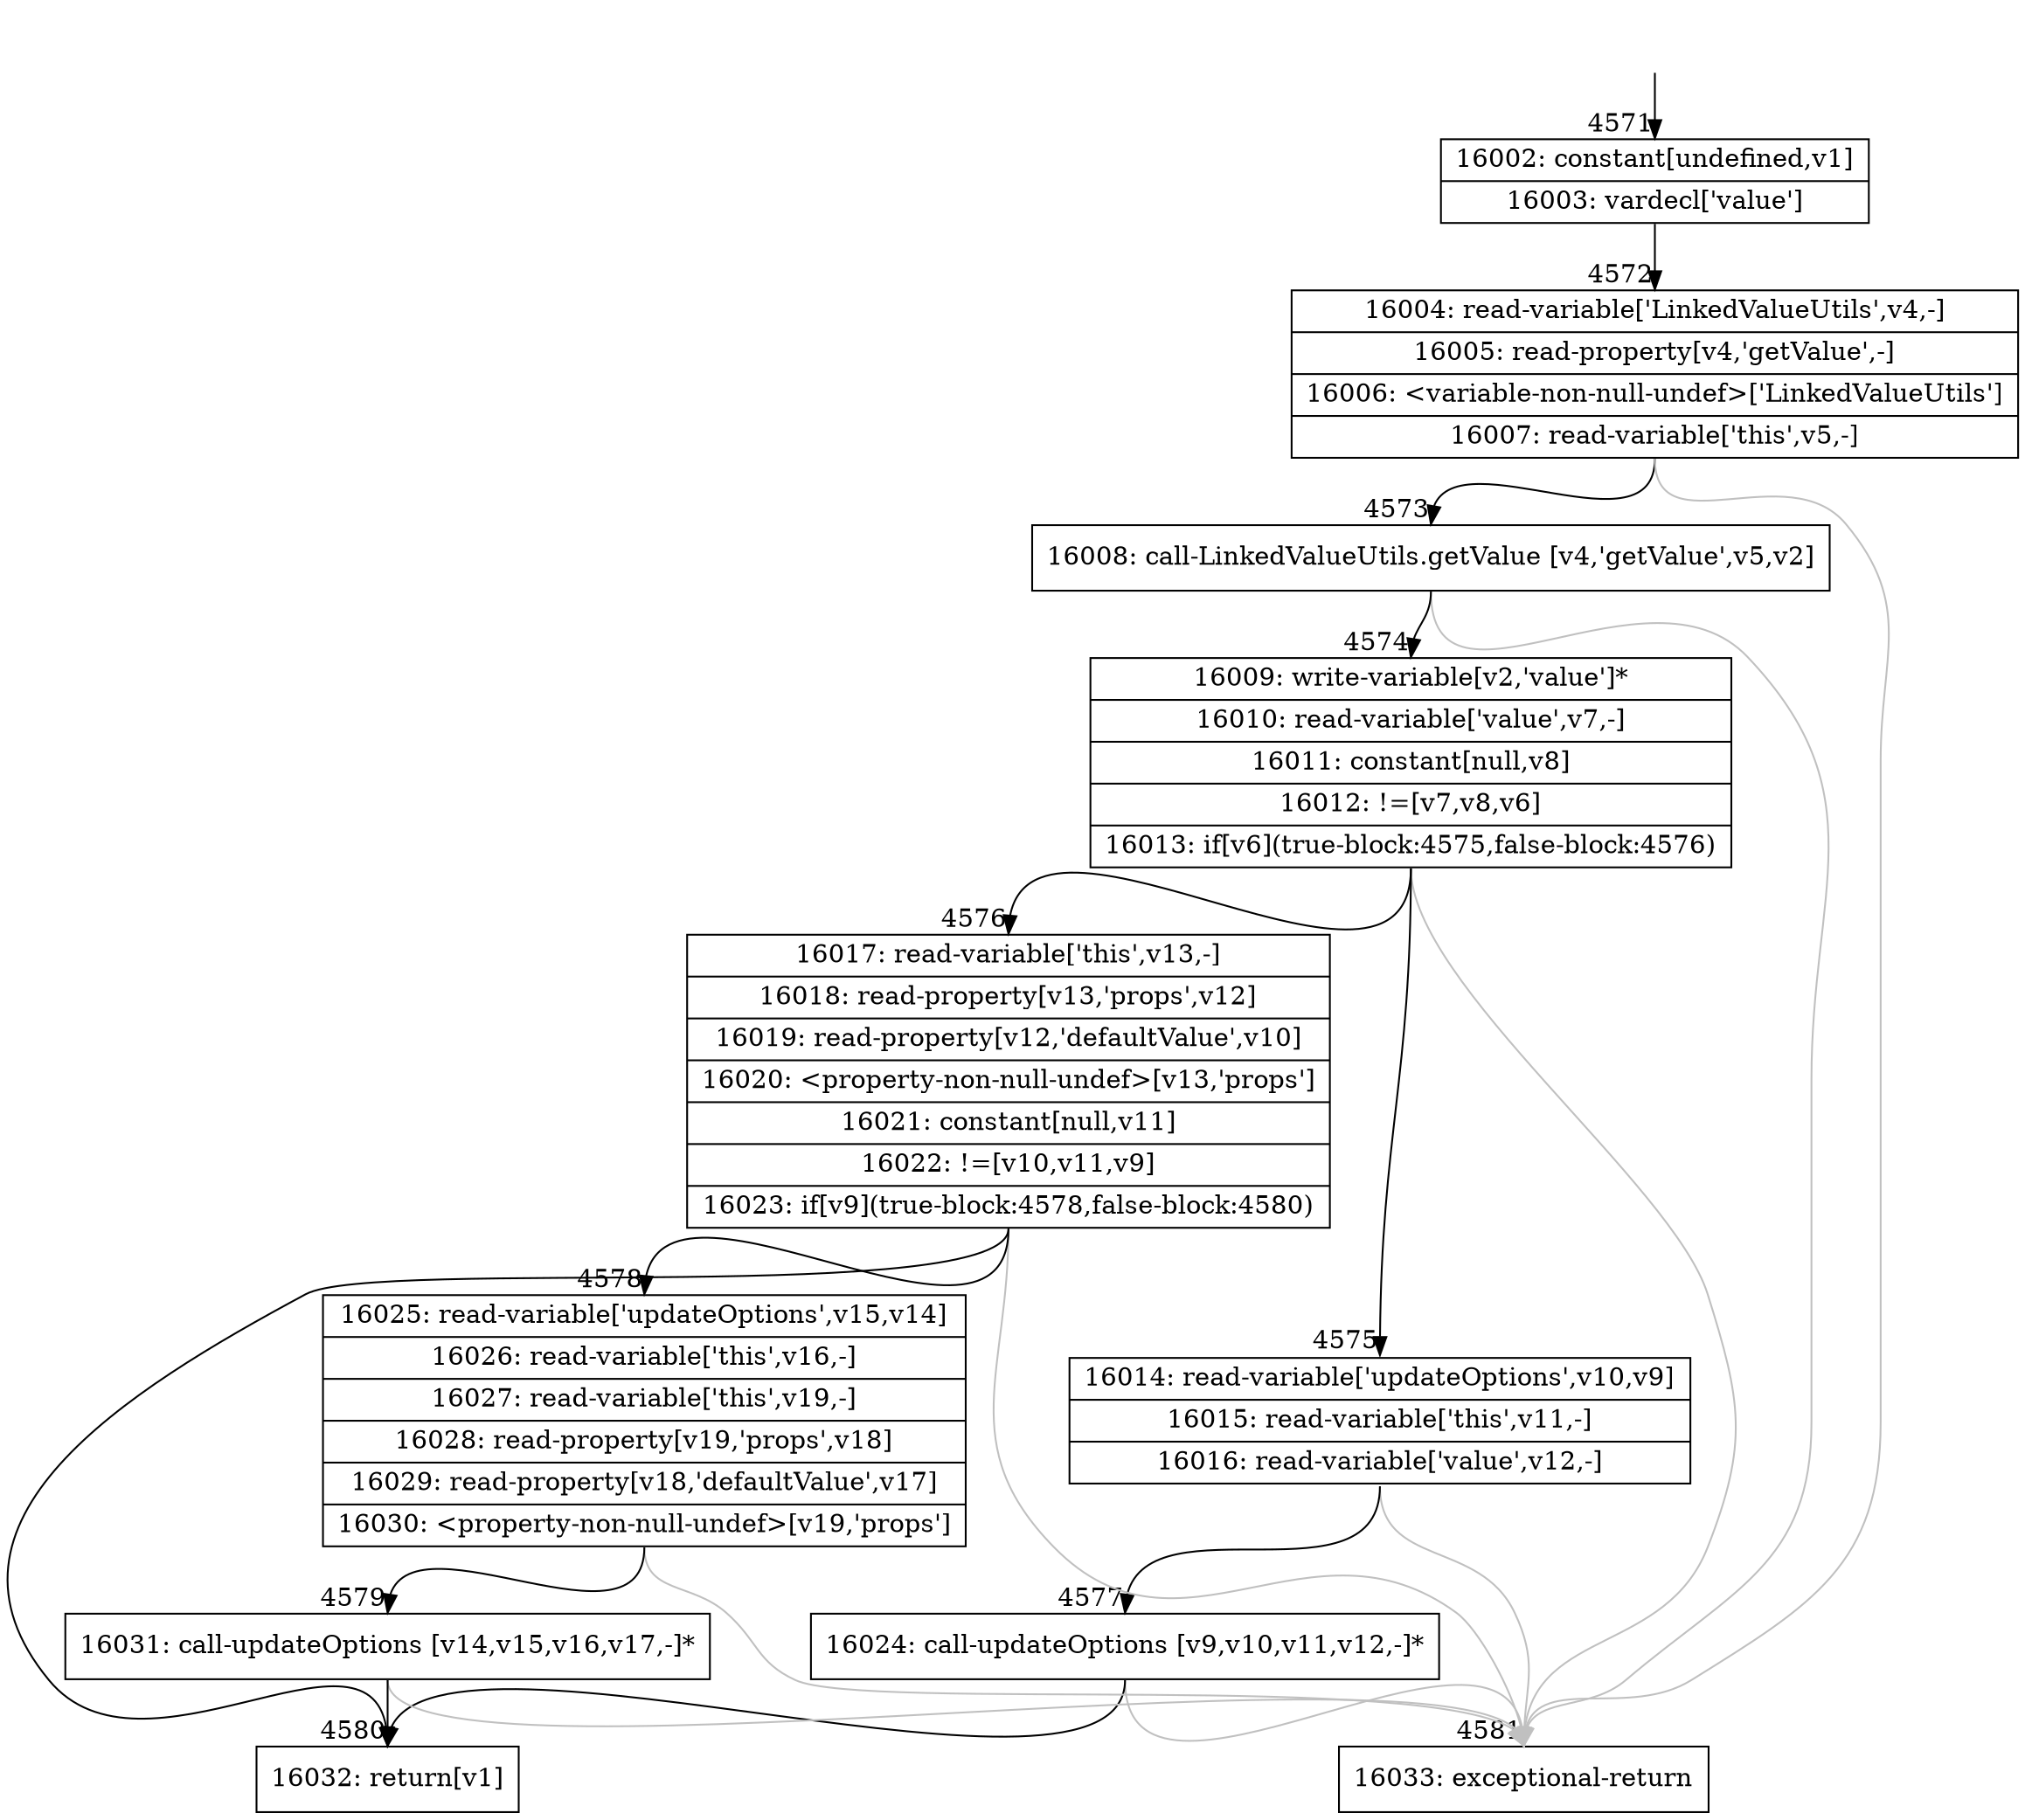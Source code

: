 digraph {
rankdir="TD"
BB_entry312[shape=none,label=""];
BB_entry312 -> BB4571 [tailport=s, headport=n, headlabel="    4571"]
BB4571 [shape=record label="{16002: constant[undefined,v1]|16003: vardecl['value']}" ] 
BB4571 -> BB4572 [tailport=s, headport=n, headlabel="      4572"]
BB4572 [shape=record label="{16004: read-variable['LinkedValueUtils',v4,-]|16005: read-property[v4,'getValue',-]|16006: \<variable-non-null-undef\>['LinkedValueUtils']|16007: read-variable['this',v5,-]}" ] 
BB4572 -> BB4573 [tailport=s, headport=n, headlabel="      4573"]
BB4572 -> BB4581 [tailport=s, headport=n, color=gray, headlabel="      4581"]
BB4573 [shape=record label="{16008: call-LinkedValueUtils.getValue [v4,'getValue',v5,v2]}" ] 
BB4573 -> BB4574 [tailport=s, headport=n, headlabel="      4574"]
BB4573 -> BB4581 [tailport=s, headport=n, color=gray]
BB4574 [shape=record label="{16009: write-variable[v2,'value']*|16010: read-variable['value',v7,-]|16011: constant[null,v8]|16012: !=[v7,v8,v6]|16013: if[v6](true-block:4575,false-block:4576)}" ] 
BB4574 -> BB4575 [tailport=s, headport=n, headlabel="      4575"]
BB4574 -> BB4576 [tailport=s, headport=n, headlabel="      4576"]
BB4574 -> BB4581 [tailport=s, headport=n, color=gray]
BB4575 [shape=record label="{16014: read-variable['updateOptions',v10,v9]|16015: read-variable['this',v11,-]|16016: read-variable['value',v12,-]}" ] 
BB4575 -> BB4577 [tailport=s, headport=n, headlabel="      4577"]
BB4575 -> BB4581 [tailport=s, headport=n, color=gray]
BB4576 [shape=record label="{16017: read-variable['this',v13,-]|16018: read-property[v13,'props',v12]|16019: read-property[v12,'defaultValue',v10]|16020: \<property-non-null-undef\>[v13,'props']|16021: constant[null,v11]|16022: !=[v10,v11,v9]|16023: if[v9](true-block:4578,false-block:4580)}" ] 
BB4576 -> BB4578 [tailport=s, headport=n, headlabel="      4578"]
BB4576 -> BB4580 [tailport=s, headport=n, headlabel="      4580"]
BB4576 -> BB4581 [tailport=s, headport=n, color=gray]
BB4577 [shape=record label="{16024: call-updateOptions [v9,v10,v11,v12,-]*}" ] 
BB4577 -> BB4580 [tailport=s, headport=n]
BB4577 -> BB4581 [tailport=s, headport=n, color=gray]
BB4578 [shape=record label="{16025: read-variable['updateOptions',v15,v14]|16026: read-variable['this',v16,-]|16027: read-variable['this',v19,-]|16028: read-property[v19,'props',v18]|16029: read-property[v18,'defaultValue',v17]|16030: \<property-non-null-undef\>[v19,'props']}" ] 
BB4578 -> BB4579 [tailport=s, headport=n, headlabel="      4579"]
BB4578 -> BB4581 [tailport=s, headport=n, color=gray]
BB4579 [shape=record label="{16031: call-updateOptions [v14,v15,v16,v17,-]*}" ] 
BB4579 -> BB4580 [tailport=s, headport=n]
BB4579 -> BB4581 [tailport=s, headport=n, color=gray]
BB4580 [shape=record label="{16032: return[v1]}" ] 
BB4581 [shape=record label="{16033: exceptional-return}" ] 
//#$~ 8593
}
